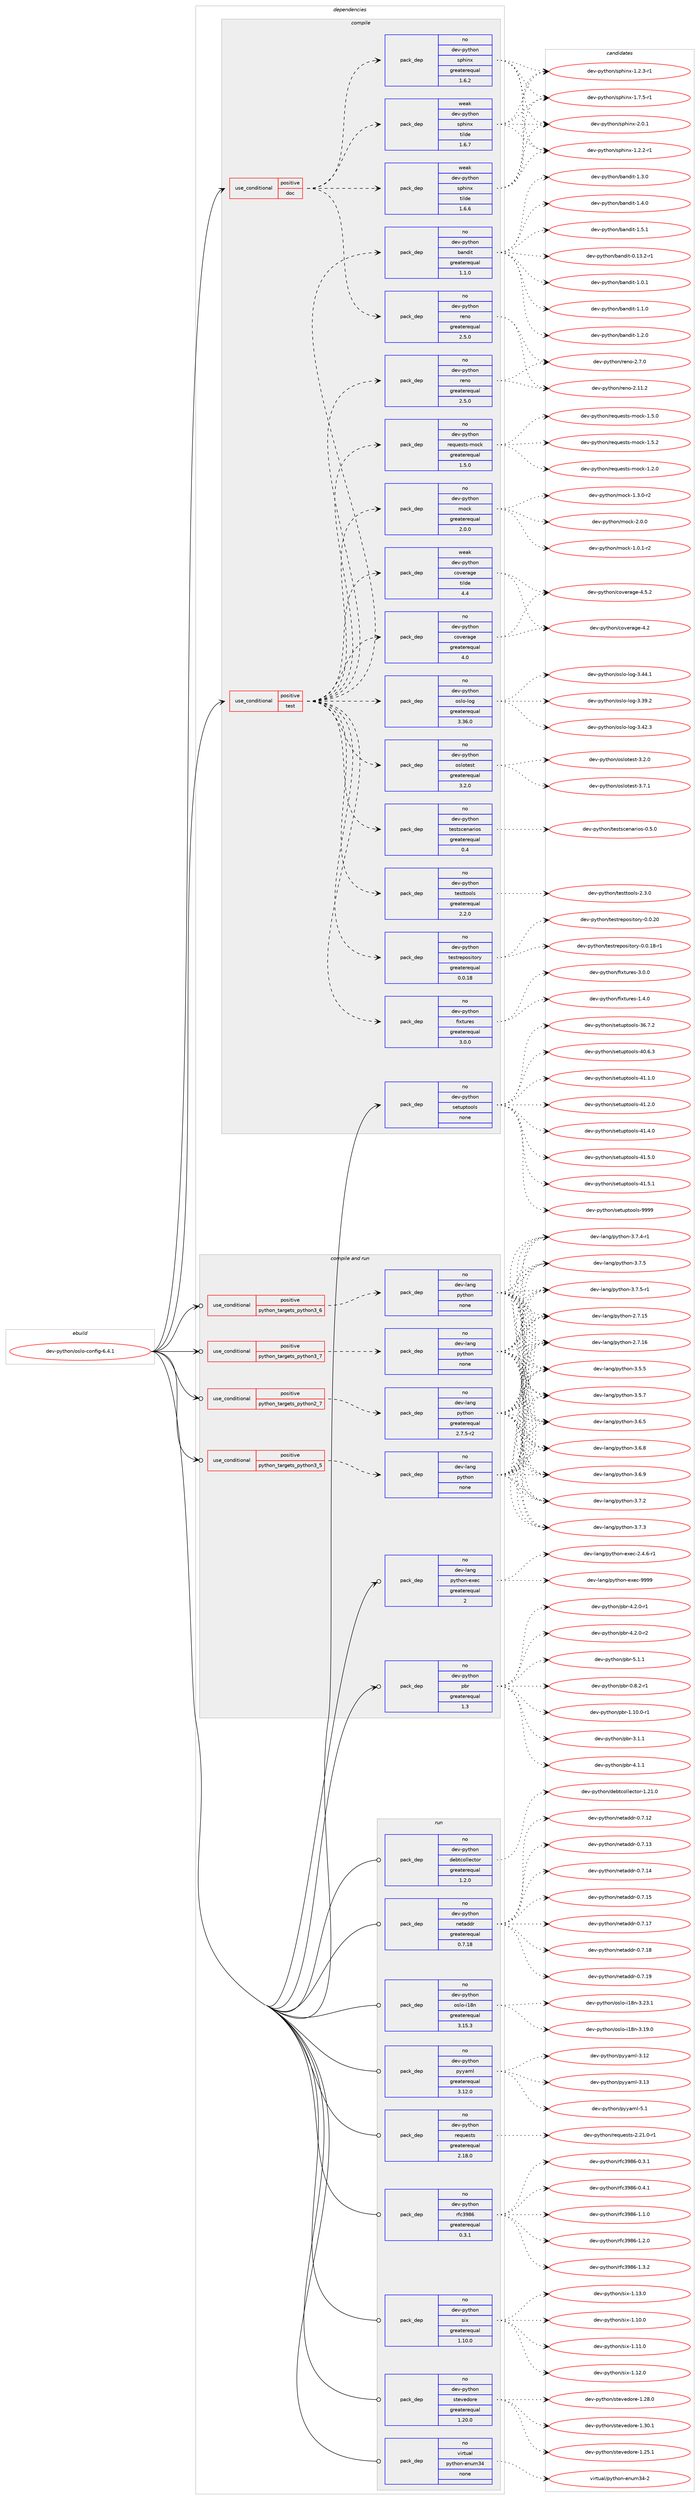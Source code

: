 digraph prolog {

# *************
# Graph options
# *************

newrank=true;
concentrate=true;
compound=true;
graph [rankdir=LR,fontname=Helvetica,fontsize=10,ranksep=1.5];#, ranksep=2.5, nodesep=0.2];
edge  [arrowhead=vee];
node  [fontname=Helvetica,fontsize=10];

# **********
# The ebuild
# **********

subgraph cluster_leftcol {
color=gray;
rank=same;
label=<<i>ebuild</i>>;
id [label="dev-python/oslo-config-6.4.1", color=red, width=4, href="../dev-python/oslo-config-6.4.1.svg"];
}

# ****************
# The dependencies
# ****************

subgraph cluster_midcol {
color=gray;
label=<<i>dependencies</i>>;
subgraph cluster_compile {
fillcolor="#eeeeee";
style=filled;
label=<<i>compile</i>>;
subgraph cond143735 {
dependency618700 [label=<<TABLE BORDER="0" CELLBORDER="1" CELLSPACING="0" CELLPADDING="4"><TR><TD ROWSPAN="3" CELLPADDING="10">use_conditional</TD></TR><TR><TD>positive</TD></TR><TR><TD>doc</TD></TR></TABLE>>, shape=none, color=red];
subgraph pack463157 {
dependency618701 [label=<<TABLE BORDER="0" CELLBORDER="1" CELLSPACING="0" CELLPADDING="4" WIDTH="220"><TR><TD ROWSPAN="6" CELLPADDING="30">pack_dep</TD></TR><TR><TD WIDTH="110">no</TD></TR><TR><TD>dev-python</TD></TR><TR><TD>sphinx</TD></TR><TR><TD>greaterequal</TD></TR><TR><TD>1.6.2</TD></TR></TABLE>>, shape=none, color=blue];
}
dependency618700:e -> dependency618701:w [weight=20,style="dashed",arrowhead="vee"];
subgraph pack463158 {
dependency618702 [label=<<TABLE BORDER="0" CELLBORDER="1" CELLSPACING="0" CELLPADDING="4" WIDTH="220"><TR><TD ROWSPAN="6" CELLPADDING="30">pack_dep</TD></TR><TR><TD WIDTH="110">weak</TD></TR><TR><TD>dev-python</TD></TR><TR><TD>sphinx</TD></TR><TR><TD>tilde</TD></TR><TR><TD>1.6.6</TD></TR></TABLE>>, shape=none, color=blue];
}
dependency618700:e -> dependency618702:w [weight=20,style="dashed",arrowhead="vee"];
subgraph pack463159 {
dependency618703 [label=<<TABLE BORDER="0" CELLBORDER="1" CELLSPACING="0" CELLPADDING="4" WIDTH="220"><TR><TD ROWSPAN="6" CELLPADDING="30">pack_dep</TD></TR><TR><TD WIDTH="110">weak</TD></TR><TR><TD>dev-python</TD></TR><TR><TD>sphinx</TD></TR><TR><TD>tilde</TD></TR><TR><TD>1.6.7</TD></TR></TABLE>>, shape=none, color=blue];
}
dependency618700:e -> dependency618703:w [weight=20,style="dashed",arrowhead="vee"];
subgraph pack463160 {
dependency618704 [label=<<TABLE BORDER="0" CELLBORDER="1" CELLSPACING="0" CELLPADDING="4" WIDTH="220"><TR><TD ROWSPAN="6" CELLPADDING="30">pack_dep</TD></TR><TR><TD WIDTH="110">no</TD></TR><TR><TD>dev-python</TD></TR><TR><TD>reno</TD></TR><TR><TD>greaterequal</TD></TR><TR><TD>2.5.0</TD></TR></TABLE>>, shape=none, color=blue];
}
dependency618700:e -> dependency618704:w [weight=20,style="dashed",arrowhead="vee"];
}
id:e -> dependency618700:w [weight=20,style="solid",arrowhead="vee"];
subgraph cond143736 {
dependency618705 [label=<<TABLE BORDER="0" CELLBORDER="1" CELLSPACING="0" CELLPADDING="4"><TR><TD ROWSPAN="3" CELLPADDING="10">use_conditional</TD></TR><TR><TD>positive</TD></TR><TR><TD>test</TD></TR></TABLE>>, shape=none, color=red];
subgraph pack463161 {
dependency618706 [label=<<TABLE BORDER="0" CELLBORDER="1" CELLSPACING="0" CELLPADDING="4" WIDTH="220"><TR><TD ROWSPAN="6" CELLPADDING="30">pack_dep</TD></TR><TR><TD WIDTH="110">no</TD></TR><TR><TD>dev-python</TD></TR><TR><TD>fixtures</TD></TR><TR><TD>greaterequal</TD></TR><TR><TD>3.0.0</TD></TR></TABLE>>, shape=none, color=blue];
}
dependency618705:e -> dependency618706:w [weight=20,style="dashed",arrowhead="vee"];
subgraph pack463162 {
dependency618707 [label=<<TABLE BORDER="0" CELLBORDER="1" CELLSPACING="0" CELLPADDING="4" WIDTH="220"><TR><TD ROWSPAN="6" CELLPADDING="30">pack_dep</TD></TR><TR><TD WIDTH="110">no</TD></TR><TR><TD>dev-python</TD></TR><TR><TD>testrepository</TD></TR><TR><TD>greaterequal</TD></TR><TR><TD>0.0.18</TD></TR></TABLE>>, shape=none, color=blue];
}
dependency618705:e -> dependency618707:w [weight=20,style="dashed",arrowhead="vee"];
subgraph pack463163 {
dependency618708 [label=<<TABLE BORDER="0" CELLBORDER="1" CELLSPACING="0" CELLPADDING="4" WIDTH="220"><TR><TD ROWSPAN="6" CELLPADDING="30">pack_dep</TD></TR><TR><TD WIDTH="110">no</TD></TR><TR><TD>dev-python</TD></TR><TR><TD>testscenarios</TD></TR><TR><TD>greaterequal</TD></TR><TR><TD>0.4</TD></TR></TABLE>>, shape=none, color=blue];
}
dependency618705:e -> dependency618708:w [weight=20,style="dashed",arrowhead="vee"];
subgraph pack463164 {
dependency618709 [label=<<TABLE BORDER="0" CELLBORDER="1" CELLSPACING="0" CELLPADDING="4" WIDTH="220"><TR><TD ROWSPAN="6" CELLPADDING="30">pack_dep</TD></TR><TR><TD WIDTH="110">no</TD></TR><TR><TD>dev-python</TD></TR><TR><TD>testtools</TD></TR><TR><TD>greaterequal</TD></TR><TR><TD>2.2.0</TD></TR></TABLE>>, shape=none, color=blue];
}
dependency618705:e -> dependency618709:w [weight=20,style="dashed",arrowhead="vee"];
subgraph pack463165 {
dependency618710 [label=<<TABLE BORDER="0" CELLBORDER="1" CELLSPACING="0" CELLPADDING="4" WIDTH="220"><TR><TD ROWSPAN="6" CELLPADDING="30">pack_dep</TD></TR><TR><TD WIDTH="110">no</TD></TR><TR><TD>dev-python</TD></TR><TR><TD>oslotest</TD></TR><TR><TD>greaterequal</TD></TR><TR><TD>3.2.0</TD></TR></TABLE>>, shape=none, color=blue];
}
dependency618705:e -> dependency618710:w [weight=20,style="dashed",arrowhead="vee"];
subgraph pack463166 {
dependency618711 [label=<<TABLE BORDER="0" CELLBORDER="1" CELLSPACING="0" CELLPADDING="4" WIDTH="220"><TR><TD ROWSPAN="6" CELLPADDING="30">pack_dep</TD></TR><TR><TD WIDTH="110">no</TD></TR><TR><TD>dev-python</TD></TR><TR><TD>oslo-log</TD></TR><TR><TD>greaterequal</TD></TR><TR><TD>3.36.0</TD></TR></TABLE>>, shape=none, color=blue];
}
dependency618705:e -> dependency618711:w [weight=20,style="dashed",arrowhead="vee"];
subgraph pack463167 {
dependency618712 [label=<<TABLE BORDER="0" CELLBORDER="1" CELLSPACING="0" CELLPADDING="4" WIDTH="220"><TR><TD ROWSPAN="6" CELLPADDING="30">pack_dep</TD></TR><TR><TD WIDTH="110">no</TD></TR><TR><TD>dev-python</TD></TR><TR><TD>coverage</TD></TR><TR><TD>greaterequal</TD></TR><TR><TD>4.0</TD></TR></TABLE>>, shape=none, color=blue];
}
dependency618705:e -> dependency618712:w [weight=20,style="dashed",arrowhead="vee"];
subgraph pack463168 {
dependency618713 [label=<<TABLE BORDER="0" CELLBORDER="1" CELLSPACING="0" CELLPADDING="4" WIDTH="220"><TR><TD ROWSPAN="6" CELLPADDING="30">pack_dep</TD></TR><TR><TD WIDTH="110">weak</TD></TR><TR><TD>dev-python</TD></TR><TR><TD>coverage</TD></TR><TR><TD>tilde</TD></TR><TR><TD>4.4</TD></TR></TABLE>>, shape=none, color=blue];
}
dependency618705:e -> dependency618713:w [weight=20,style="dashed",arrowhead="vee"];
subgraph pack463169 {
dependency618714 [label=<<TABLE BORDER="0" CELLBORDER="1" CELLSPACING="0" CELLPADDING="4" WIDTH="220"><TR><TD ROWSPAN="6" CELLPADDING="30">pack_dep</TD></TR><TR><TD WIDTH="110">no</TD></TR><TR><TD>dev-python</TD></TR><TR><TD>reno</TD></TR><TR><TD>greaterequal</TD></TR><TR><TD>2.5.0</TD></TR></TABLE>>, shape=none, color=blue];
}
dependency618705:e -> dependency618714:w [weight=20,style="dashed",arrowhead="vee"];
subgraph pack463170 {
dependency618715 [label=<<TABLE BORDER="0" CELLBORDER="1" CELLSPACING="0" CELLPADDING="4" WIDTH="220"><TR><TD ROWSPAN="6" CELLPADDING="30">pack_dep</TD></TR><TR><TD WIDTH="110">no</TD></TR><TR><TD>dev-python</TD></TR><TR><TD>mock</TD></TR><TR><TD>greaterequal</TD></TR><TR><TD>2.0.0</TD></TR></TABLE>>, shape=none, color=blue];
}
dependency618705:e -> dependency618715:w [weight=20,style="dashed",arrowhead="vee"];
subgraph pack463171 {
dependency618716 [label=<<TABLE BORDER="0" CELLBORDER="1" CELLSPACING="0" CELLPADDING="4" WIDTH="220"><TR><TD ROWSPAN="6" CELLPADDING="30">pack_dep</TD></TR><TR><TD WIDTH="110">no</TD></TR><TR><TD>dev-python</TD></TR><TR><TD>requests-mock</TD></TR><TR><TD>greaterequal</TD></TR><TR><TD>1.5.0</TD></TR></TABLE>>, shape=none, color=blue];
}
dependency618705:e -> dependency618716:w [weight=20,style="dashed",arrowhead="vee"];
subgraph pack463172 {
dependency618717 [label=<<TABLE BORDER="0" CELLBORDER="1" CELLSPACING="0" CELLPADDING="4" WIDTH="220"><TR><TD ROWSPAN="6" CELLPADDING="30">pack_dep</TD></TR><TR><TD WIDTH="110">no</TD></TR><TR><TD>dev-python</TD></TR><TR><TD>bandit</TD></TR><TR><TD>greaterequal</TD></TR><TR><TD>1.1.0</TD></TR></TABLE>>, shape=none, color=blue];
}
dependency618705:e -> dependency618717:w [weight=20,style="dashed",arrowhead="vee"];
}
id:e -> dependency618705:w [weight=20,style="solid",arrowhead="vee"];
subgraph pack463173 {
dependency618718 [label=<<TABLE BORDER="0" CELLBORDER="1" CELLSPACING="0" CELLPADDING="4" WIDTH="220"><TR><TD ROWSPAN="6" CELLPADDING="30">pack_dep</TD></TR><TR><TD WIDTH="110">no</TD></TR><TR><TD>dev-python</TD></TR><TR><TD>setuptools</TD></TR><TR><TD>none</TD></TR><TR><TD></TD></TR></TABLE>>, shape=none, color=blue];
}
id:e -> dependency618718:w [weight=20,style="solid",arrowhead="vee"];
}
subgraph cluster_compileandrun {
fillcolor="#eeeeee";
style=filled;
label=<<i>compile and run</i>>;
subgraph cond143737 {
dependency618719 [label=<<TABLE BORDER="0" CELLBORDER="1" CELLSPACING="0" CELLPADDING="4"><TR><TD ROWSPAN="3" CELLPADDING="10">use_conditional</TD></TR><TR><TD>positive</TD></TR><TR><TD>python_targets_python2_7</TD></TR></TABLE>>, shape=none, color=red];
subgraph pack463174 {
dependency618720 [label=<<TABLE BORDER="0" CELLBORDER="1" CELLSPACING="0" CELLPADDING="4" WIDTH="220"><TR><TD ROWSPAN="6" CELLPADDING="30">pack_dep</TD></TR><TR><TD WIDTH="110">no</TD></TR><TR><TD>dev-lang</TD></TR><TR><TD>python</TD></TR><TR><TD>greaterequal</TD></TR><TR><TD>2.7.5-r2</TD></TR></TABLE>>, shape=none, color=blue];
}
dependency618719:e -> dependency618720:w [weight=20,style="dashed",arrowhead="vee"];
}
id:e -> dependency618719:w [weight=20,style="solid",arrowhead="odotvee"];
subgraph cond143738 {
dependency618721 [label=<<TABLE BORDER="0" CELLBORDER="1" CELLSPACING="0" CELLPADDING="4"><TR><TD ROWSPAN="3" CELLPADDING="10">use_conditional</TD></TR><TR><TD>positive</TD></TR><TR><TD>python_targets_python3_5</TD></TR></TABLE>>, shape=none, color=red];
subgraph pack463175 {
dependency618722 [label=<<TABLE BORDER="0" CELLBORDER="1" CELLSPACING="0" CELLPADDING="4" WIDTH="220"><TR><TD ROWSPAN="6" CELLPADDING="30">pack_dep</TD></TR><TR><TD WIDTH="110">no</TD></TR><TR><TD>dev-lang</TD></TR><TR><TD>python</TD></TR><TR><TD>none</TD></TR><TR><TD></TD></TR></TABLE>>, shape=none, color=blue];
}
dependency618721:e -> dependency618722:w [weight=20,style="dashed",arrowhead="vee"];
}
id:e -> dependency618721:w [weight=20,style="solid",arrowhead="odotvee"];
subgraph cond143739 {
dependency618723 [label=<<TABLE BORDER="0" CELLBORDER="1" CELLSPACING="0" CELLPADDING="4"><TR><TD ROWSPAN="3" CELLPADDING="10">use_conditional</TD></TR><TR><TD>positive</TD></TR><TR><TD>python_targets_python3_6</TD></TR></TABLE>>, shape=none, color=red];
subgraph pack463176 {
dependency618724 [label=<<TABLE BORDER="0" CELLBORDER="1" CELLSPACING="0" CELLPADDING="4" WIDTH="220"><TR><TD ROWSPAN="6" CELLPADDING="30">pack_dep</TD></TR><TR><TD WIDTH="110">no</TD></TR><TR><TD>dev-lang</TD></TR><TR><TD>python</TD></TR><TR><TD>none</TD></TR><TR><TD></TD></TR></TABLE>>, shape=none, color=blue];
}
dependency618723:e -> dependency618724:w [weight=20,style="dashed",arrowhead="vee"];
}
id:e -> dependency618723:w [weight=20,style="solid",arrowhead="odotvee"];
subgraph cond143740 {
dependency618725 [label=<<TABLE BORDER="0" CELLBORDER="1" CELLSPACING="0" CELLPADDING="4"><TR><TD ROWSPAN="3" CELLPADDING="10">use_conditional</TD></TR><TR><TD>positive</TD></TR><TR><TD>python_targets_python3_7</TD></TR></TABLE>>, shape=none, color=red];
subgraph pack463177 {
dependency618726 [label=<<TABLE BORDER="0" CELLBORDER="1" CELLSPACING="0" CELLPADDING="4" WIDTH="220"><TR><TD ROWSPAN="6" CELLPADDING="30">pack_dep</TD></TR><TR><TD WIDTH="110">no</TD></TR><TR><TD>dev-lang</TD></TR><TR><TD>python</TD></TR><TR><TD>none</TD></TR><TR><TD></TD></TR></TABLE>>, shape=none, color=blue];
}
dependency618725:e -> dependency618726:w [weight=20,style="dashed",arrowhead="vee"];
}
id:e -> dependency618725:w [weight=20,style="solid",arrowhead="odotvee"];
subgraph pack463178 {
dependency618727 [label=<<TABLE BORDER="0" CELLBORDER="1" CELLSPACING="0" CELLPADDING="4" WIDTH="220"><TR><TD ROWSPAN="6" CELLPADDING="30">pack_dep</TD></TR><TR><TD WIDTH="110">no</TD></TR><TR><TD>dev-lang</TD></TR><TR><TD>python-exec</TD></TR><TR><TD>greaterequal</TD></TR><TR><TD>2</TD></TR></TABLE>>, shape=none, color=blue];
}
id:e -> dependency618727:w [weight=20,style="solid",arrowhead="odotvee"];
subgraph pack463179 {
dependency618728 [label=<<TABLE BORDER="0" CELLBORDER="1" CELLSPACING="0" CELLPADDING="4" WIDTH="220"><TR><TD ROWSPAN="6" CELLPADDING="30">pack_dep</TD></TR><TR><TD WIDTH="110">no</TD></TR><TR><TD>dev-python</TD></TR><TR><TD>pbr</TD></TR><TR><TD>greaterequal</TD></TR><TR><TD>1.3</TD></TR></TABLE>>, shape=none, color=blue];
}
id:e -> dependency618728:w [weight=20,style="solid",arrowhead="odotvee"];
}
subgraph cluster_run {
fillcolor="#eeeeee";
style=filled;
label=<<i>run</i>>;
subgraph pack463180 {
dependency618729 [label=<<TABLE BORDER="0" CELLBORDER="1" CELLSPACING="0" CELLPADDING="4" WIDTH="220"><TR><TD ROWSPAN="6" CELLPADDING="30">pack_dep</TD></TR><TR><TD WIDTH="110">no</TD></TR><TR><TD>dev-python</TD></TR><TR><TD>debtcollector</TD></TR><TR><TD>greaterequal</TD></TR><TR><TD>1.2.0</TD></TR></TABLE>>, shape=none, color=blue];
}
id:e -> dependency618729:w [weight=20,style="solid",arrowhead="odot"];
subgraph pack463181 {
dependency618730 [label=<<TABLE BORDER="0" CELLBORDER="1" CELLSPACING="0" CELLPADDING="4" WIDTH="220"><TR><TD ROWSPAN="6" CELLPADDING="30">pack_dep</TD></TR><TR><TD WIDTH="110">no</TD></TR><TR><TD>dev-python</TD></TR><TR><TD>netaddr</TD></TR><TR><TD>greaterequal</TD></TR><TR><TD>0.7.18</TD></TR></TABLE>>, shape=none, color=blue];
}
id:e -> dependency618730:w [weight=20,style="solid",arrowhead="odot"];
subgraph pack463182 {
dependency618731 [label=<<TABLE BORDER="0" CELLBORDER="1" CELLSPACING="0" CELLPADDING="4" WIDTH="220"><TR><TD ROWSPAN="6" CELLPADDING="30">pack_dep</TD></TR><TR><TD WIDTH="110">no</TD></TR><TR><TD>dev-python</TD></TR><TR><TD>oslo-i18n</TD></TR><TR><TD>greaterequal</TD></TR><TR><TD>3.15.3</TD></TR></TABLE>>, shape=none, color=blue];
}
id:e -> dependency618731:w [weight=20,style="solid",arrowhead="odot"];
subgraph pack463183 {
dependency618732 [label=<<TABLE BORDER="0" CELLBORDER="1" CELLSPACING="0" CELLPADDING="4" WIDTH="220"><TR><TD ROWSPAN="6" CELLPADDING="30">pack_dep</TD></TR><TR><TD WIDTH="110">no</TD></TR><TR><TD>dev-python</TD></TR><TR><TD>pyyaml</TD></TR><TR><TD>greaterequal</TD></TR><TR><TD>3.12.0</TD></TR></TABLE>>, shape=none, color=blue];
}
id:e -> dependency618732:w [weight=20,style="solid",arrowhead="odot"];
subgraph pack463184 {
dependency618733 [label=<<TABLE BORDER="0" CELLBORDER="1" CELLSPACING="0" CELLPADDING="4" WIDTH="220"><TR><TD ROWSPAN="6" CELLPADDING="30">pack_dep</TD></TR><TR><TD WIDTH="110">no</TD></TR><TR><TD>dev-python</TD></TR><TR><TD>requests</TD></TR><TR><TD>greaterequal</TD></TR><TR><TD>2.18.0</TD></TR></TABLE>>, shape=none, color=blue];
}
id:e -> dependency618733:w [weight=20,style="solid",arrowhead="odot"];
subgraph pack463185 {
dependency618734 [label=<<TABLE BORDER="0" CELLBORDER="1" CELLSPACING="0" CELLPADDING="4" WIDTH="220"><TR><TD ROWSPAN="6" CELLPADDING="30">pack_dep</TD></TR><TR><TD WIDTH="110">no</TD></TR><TR><TD>dev-python</TD></TR><TR><TD>rfc3986</TD></TR><TR><TD>greaterequal</TD></TR><TR><TD>0.3.1</TD></TR></TABLE>>, shape=none, color=blue];
}
id:e -> dependency618734:w [weight=20,style="solid",arrowhead="odot"];
subgraph pack463186 {
dependency618735 [label=<<TABLE BORDER="0" CELLBORDER="1" CELLSPACING="0" CELLPADDING="4" WIDTH="220"><TR><TD ROWSPAN="6" CELLPADDING="30">pack_dep</TD></TR><TR><TD WIDTH="110">no</TD></TR><TR><TD>dev-python</TD></TR><TR><TD>six</TD></TR><TR><TD>greaterequal</TD></TR><TR><TD>1.10.0</TD></TR></TABLE>>, shape=none, color=blue];
}
id:e -> dependency618735:w [weight=20,style="solid",arrowhead="odot"];
subgraph pack463187 {
dependency618736 [label=<<TABLE BORDER="0" CELLBORDER="1" CELLSPACING="0" CELLPADDING="4" WIDTH="220"><TR><TD ROWSPAN="6" CELLPADDING="30">pack_dep</TD></TR><TR><TD WIDTH="110">no</TD></TR><TR><TD>dev-python</TD></TR><TR><TD>stevedore</TD></TR><TR><TD>greaterequal</TD></TR><TR><TD>1.20.0</TD></TR></TABLE>>, shape=none, color=blue];
}
id:e -> dependency618736:w [weight=20,style="solid",arrowhead="odot"];
subgraph pack463188 {
dependency618737 [label=<<TABLE BORDER="0" CELLBORDER="1" CELLSPACING="0" CELLPADDING="4" WIDTH="220"><TR><TD ROWSPAN="6" CELLPADDING="30">pack_dep</TD></TR><TR><TD WIDTH="110">no</TD></TR><TR><TD>virtual</TD></TR><TR><TD>python-enum34</TD></TR><TR><TD>none</TD></TR><TR><TD></TD></TR></TABLE>>, shape=none, color=blue];
}
id:e -> dependency618737:w [weight=20,style="solid",arrowhead="odot"];
}
}

# **************
# The candidates
# **************

subgraph cluster_choices {
rank=same;
color=gray;
label=<<i>candidates</i>>;

subgraph choice463157 {
color=black;
nodesep=1;
choice10010111845112121116104111110471151121041051101204549465046504511449 [label="dev-python/sphinx-1.2.2-r1", color=red, width=4,href="../dev-python/sphinx-1.2.2-r1.svg"];
choice10010111845112121116104111110471151121041051101204549465046514511449 [label="dev-python/sphinx-1.2.3-r1", color=red, width=4,href="../dev-python/sphinx-1.2.3-r1.svg"];
choice10010111845112121116104111110471151121041051101204549465546534511449 [label="dev-python/sphinx-1.7.5-r1", color=red, width=4,href="../dev-python/sphinx-1.7.5-r1.svg"];
choice1001011184511212111610411111047115112104105110120455046484649 [label="dev-python/sphinx-2.0.1", color=red, width=4,href="../dev-python/sphinx-2.0.1.svg"];
dependency618701:e -> choice10010111845112121116104111110471151121041051101204549465046504511449:w [style=dotted,weight="100"];
dependency618701:e -> choice10010111845112121116104111110471151121041051101204549465046514511449:w [style=dotted,weight="100"];
dependency618701:e -> choice10010111845112121116104111110471151121041051101204549465546534511449:w [style=dotted,weight="100"];
dependency618701:e -> choice1001011184511212111610411111047115112104105110120455046484649:w [style=dotted,weight="100"];
}
subgraph choice463158 {
color=black;
nodesep=1;
choice10010111845112121116104111110471151121041051101204549465046504511449 [label="dev-python/sphinx-1.2.2-r1", color=red, width=4,href="../dev-python/sphinx-1.2.2-r1.svg"];
choice10010111845112121116104111110471151121041051101204549465046514511449 [label="dev-python/sphinx-1.2.3-r1", color=red, width=4,href="../dev-python/sphinx-1.2.3-r1.svg"];
choice10010111845112121116104111110471151121041051101204549465546534511449 [label="dev-python/sphinx-1.7.5-r1", color=red, width=4,href="../dev-python/sphinx-1.7.5-r1.svg"];
choice1001011184511212111610411111047115112104105110120455046484649 [label="dev-python/sphinx-2.0.1", color=red, width=4,href="../dev-python/sphinx-2.0.1.svg"];
dependency618702:e -> choice10010111845112121116104111110471151121041051101204549465046504511449:w [style=dotted,weight="100"];
dependency618702:e -> choice10010111845112121116104111110471151121041051101204549465046514511449:w [style=dotted,weight="100"];
dependency618702:e -> choice10010111845112121116104111110471151121041051101204549465546534511449:w [style=dotted,weight="100"];
dependency618702:e -> choice1001011184511212111610411111047115112104105110120455046484649:w [style=dotted,weight="100"];
}
subgraph choice463159 {
color=black;
nodesep=1;
choice10010111845112121116104111110471151121041051101204549465046504511449 [label="dev-python/sphinx-1.2.2-r1", color=red, width=4,href="../dev-python/sphinx-1.2.2-r1.svg"];
choice10010111845112121116104111110471151121041051101204549465046514511449 [label="dev-python/sphinx-1.2.3-r1", color=red, width=4,href="../dev-python/sphinx-1.2.3-r1.svg"];
choice10010111845112121116104111110471151121041051101204549465546534511449 [label="dev-python/sphinx-1.7.5-r1", color=red, width=4,href="../dev-python/sphinx-1.7.5-r1.svg"];
choice1001011184511212111610411111047115112104105110120455046484649 [label="dev-python/sphinx-2.0.1", color=red, width=4,href="../dev-python/sphinx-2.0.1.svg"];
dependency618703:e -> choice10010111845112121116104111110471151121041051101204549465046504511449:w [style=dotted,weight="100"];
dependency618703:e -> choice10010111845112121116104111110471151121041051101204549465046514511449:w [style=dotted,weight="100"];
dependency618703:e -> choice10010111845112121116104111110471151121041051101204549465546534511449:w [style=dotted,weight="100"];
dependency618703:e -> choice1001011184511212111610411111047115112104105110120455046484649:w [style=dotted,weight="100"];
}
subgraph choice463160 {
color=black;
nodesep=1;
choice100101118451121211161041111104711410111011145504649494650 [label="dev-python/reno-2.11.2", color=red, width=4,href="../dev-python/reno-2.11.2.svg"];
choice1001011184511212111610411111047114101110111455046554648 [label="dev-python/reno-2.7.0", color=red, width=4,href="../dev-python/reno-2.7.0.svg"];
dependency618704:e -> choice100101118451121211161041111104711410111011145504649494650:w [style=dotted,weight="100"];
dependency618704:e -> choice1001011184511212111610411111047114101110111455046554648:w [style=dotted,weight="100"];
}
subgraph choice463161 {
color=black;
nodesep=1;
choice1001011184511212111610411111047102105120116117114101115454946524648 [label="dev-python/fixtures-1.4.0", color=red, width=4,href="../dev-python/fixtures-1.4.0.svg"];
choice1001011184511212111610411111047102105120116117114101115455146484648 [label="dev-python/fixtures-3.0.0", color=red, width=4,href="../dev-python/fixtures-3.0.0.svg"];
dependency618706:e -> choice1001011184511212111610411111047102105120116117114101115454946524648:w [style=dotted,weight="100"];
dependency618706:e -> choice1001011184511212111610411111047102105120116117114101115455146484648:w [style=dotted,weight="100"];
}
subgraph choice463162 {
color=black;
nodesep=1;
choice1001011184511212111610411111047116101115116114101112111115105116111114121454846484649564511449 [label="dev-python/testrepository-0.0.18-r1", color=red, width=4,href="../dev-python/testrepository-0.0.18-r1.svg"];
choice100101118451121211161041111104711610111511611410111211111510511611111412145484648465048 [label="dev-python/testrepository-0.0.20", color=red, width=4,href="../dev-python/testrepository-0.0.20.svg"];
dependency618707:e -> choice1001011184511212111610411111047116101115116114101112111115105116111114121454846484649564511449:w [style=dotted,weight="100"];
dependency618707:e -> choice100101118451121211161041111104711610111511611410111211111510511611111412145484648465048:w [style=dotted,weight="100"];
}
subgraph choice463163 {
color=black;
nodesep=1;
choice10010111845112121116104111110471161011151161159910111097114105111115454846534648 [label="dev-python/testscenarios-0.5.0", color=red, width=4,href="../dev-python/testscenarios-0.5.0.svg"];
dependency618708:e -> choice10010111845112121116104111110471161011151161159910111097114105111115454846534648:w [style=dotted,weight="100"];
}
subgraph choice463164 {
color=black;
nodesep=1;
choice1001011184511212111610411111047116101115116116111111108115455046514648 [label="dev-python/testtools-2.3.0", color=red, width=4,href="../dev-python/testtools-2.3.0.svg"];
dependency618709:e -> choice1001011184511212111610411111047116101115116116111111108115455046514648:w [style=dotted,weight="100"];
}
subgraph choice463165 {
color=black;
nodesep=1;
choice1001011184511212111610411111047111115108111116101115116455146504648 [label="dev-python/oslotest-3.2.0", color=red, width=4,href="../dev-python/oslotest-3.2.0.svg"];
choice1001011184511212111610411111047111115108111116101115116455146554649 [label="dev-python/oslotest-3.7.1", color=red, width=4,href="../dev-python/oslotest-3.7.1.svg"];
dependency618710:e -> choice1001011184511212111610411111047111115108111116101115116455146504648:w [style=dotted,weight="100"];
dependency618710:e -> choice1001011184511212111610411111047111115108111116101115116455146554649:w [style=dotted,weight="100"];
}
subgraph choice463166 {
color=black;
nodesep=1;
choice10010111845112121116104111110471111151081114510811110345514651574650 [label="dev-python/oslo-log-3.39.2", color=red, width=4,href="../dev-python/oslo-log-3.39.2.svg"];
choice10010111845112121116104111110471111151081114510811110345514652504651 [label="dev-python/oslo-log-3.42.3", color=red, width=4,href="../dev-python/oslo-log-3.42.3.svg"];
choice10010111845112121116104111110471111151081114510811110345514652524649 [label="dev-python/oslo-log-3.44.1", color=red, width=4,href="../dev-python/oslo-log-3.44.1.svg"];
dependency618711:e -> choice10010111845112121116104111110471111151081114510811110345514651574650:w [style=dotted,weight="100"];
dependency618711:e -> choice10010111845112121116104111110471111151081114510811110345514652504651:w [style=dotted,weight="100"];
dependency618711:e -> choice10010111845112121116104111110471111151081114510811110345514652524649:w [style=dotted,weight="100"];
}
subgraph choice463167 {
color=black;
nodesep=1;
choice1001011184511212111610411111047991111181011149710310145524650 [label="dev-python/coverage-4.2", color=red, width=4,href="../dev-python/coverage-4.2.svg"];
choice10010111845112121116104111110479911111810111497103101455246534650 [label="dev-python/coverage-4.5.2", color=red, width=4,href="../dev-python/coverage-4.5.2.svg"];
dependency618712:e -> choice1001011184511212111610411111047991111181011149710310145524650:w [style=dotted,weight="100"];
dependency618712:e -> choice10010111845112121116104111110479911111810111497103101455246534650:w [style=dotted,weight="100"];
}
subgraph choice463168 {
color=black;
nodesep=1;
choice1001011184511212111610411111047991111181011149710310145524650 [label="dev-python/coverage-4.2", color=red, width=4,href="../dev-python/coverage-4.2.svg"];
choice10010111845112121116104111110479911111810111497103101455246534650 [label="dev-python/coverage-4.5.2", color=red, width=4,href="../dev-python/coverage-4.5.2.svg"];
dependency618713:e -> choice1001011184511212111610411111047991111181011149710310145524650:w [style=dotted,weight="100"];
dependency618713:e -> choice10010111845112121116104111110479911111810111497103101455246534650:w [style=dotted,weight="100"];
}
subgraph choice463169 {
color=black;
nodesep=1;
choice100101118451121211161041111104711410111011145504649494650 [label="dev-python/reno-2.11.2", color=red, width=4,href="../dev-python/reno-2.11.2.svg"];
choice1001011184511212111610411111047114101110111455046554648 [label="dev-python/reno-2.7.0", color=red, width=4,href="../dev-python/reno-2.7.0.svg"];
dependency618714:e -> choice100101118451121211161041111104711410111011145504649494650:w [style=dotted,weight="100"];
dependency618714:e -> choice1001011184511212111610411111047114101110111455046554648:w [style=dotted,weight="100"];
}
subgraph choice463170 {
color=black;
nodesep=1;
choice1001011184511212111610411111047109111991074549464846494511450 [label="dev-python/mock-1.0.1-r2", color=red, width=4,href="../dev-python/mock-1.0.1-r2.svg"];
choice1001011184511212111610411111047109111991074549465146484511450 [label="dev-python/mock-1.3.0-r2", color=red, width=4,href="../dev-python/mock-1.3.0-r2.svg"];
choice100101118451121211161041111104710911199107455046484648 [label="dev-python/mock-2.0.0", color=red, width=4,href="../dev-python/mock-2.0.0.svg"];
dependency618715:e -> choice1001011184511212111610411111047109111991074549464846494511450:w [style=dotted,weight="100"];
dependency618715:e -> choice1001011184511212111610411111047109111991074549465146484511450:w [style=dotted,weight="100"];
dependency618715:e -> choice100101118451121211161041111104710911199107455046484648:w [style=dotted,weight="100"];
}
subgraph choice463171 {
color=black;
nodesep=1;
choice10010111845112121116104111110471141011131171011151161154510911199107454946504648 [label="dev-python/requests-mock-1.2.0", color=red, width=4,href="../dev-python/requests-mock-1.2.0.svg"];
choice10010111845112121116104111110471141011131171011151161154510911199107454946534648 [label="dev-python/requests-mock-1.5.0", color=red, width=4,href="../dev-python/requests-mock-1.5.0.svg"];
choice10010111845112121116104111110471141011131171011151161154510911199107454946534650 [label="dev-python/requests-mock-1.5.2", color=red, width=4,href="../dev-python/requests-mock-1.5.2.svg"];
dependency618716:e -> choice10010111845112121116104111110471141011131171011151161154510911199107454946504648:w [style=dotted,weight="100"];
dependency618716:e -> choice10010111845112121116104111110471141011131171011151161154510911199107454946534648:w [style=dotted,weight="100"];
dependency618716:e -> choice10010111845112121116104111110471141011131171011151161154510911199107454946534650:w [style=dotted,weight="100"];
}
subgraph choice463172 {
color=black;
nodesep=1;
choice10010111845112121116104111110479897110100105116454846495146504511449 [label="dev-python/bandit-0.13.2-r1", color=red, width=4,href="../dev-python/bandit-0.13.2-r1.svg"];
choice10010111845112121116104111110479897110100105116454946484649 [label="dev-python/bandit-1.0.1", color=red, width=4,href="../dev-python/bandit-1.0.1.svg"];
choice10010111845112121116104111110479897110100105116454946494648 [label="dev-python/bandit-1.1.0", color=red, width=4,href="../dev-python/bandit-1.1.0.svg"];
choice10010111845112121116104111110479897110100105116454946504648 [label="dev-python/bandit-1.2.0", color=red, width=4,href="../dev-python/bandit-1.2.0.svg"];
choice10010111845112121116104111110479897110100105116454946514648 [label="dev-python/bandit-1.3.0", color=red, width=4,href="../dev-python/bandit-1.3.0.svg"];
choice10010111845112121116104111110479897110100105116454946524648 [label="dev-python/bandit-1.4.0", color=red, width=4,href="../dev-python/bandit-1.4.0.svg"];
choice10010111845112121116104111110479897110100105116454946534649 [label="dev-python/bandit-1.5.1", color=red, width=4,href="../dev-python/bandit-1.5.1.svg"];
dependency618717:e -> choice10010111845112121116104111110479897110100105116454846495146504511449:w [style=dotted,weight="100"];
dependency618717:e -> choice10010111845112121116104111110479897110100105116454946484649:w [style=dotted,weight="100"];
dependency618717:e -> choice10010111845112121116104111110479897110100105116454946494648:w [style=dotted,weight="100"];
dependency618717:e -> choice10010111845112121116104111110479897110100105116454946504648:w [style=dotted,weight="100"];
dependency618717:e -> choice10010111845112121116104111110479897110100105116454946514648:w [style=dotted,weight="100"];
dependency618717:e -> choice10010111845112121116104111110479897110100105116454946524648:w [style=dotted,weight="100"];
dependency618717:e -> choice10010111845112121116104111110479897110100105116454946534649:w [style=dotted,weight="100"];
}
subgraph choice463173 {
color=black;
nodesep=1;
choice100101118451121211161041111104711510111611711211611111110811545515446554650 [label="dev-python/setuptools-36.7.2", color=red, width=4,href="../dev-python/setuptools-36.7.2.svg"];
choice100101118451121211161041111104711510111611711211611111110811545524846544651 [label="dev-python/setuptools-40.6.3", color=red, width=4,href="../dev-python/setuptools-40.6.3.svg"];
choice100101118451121211161041111104711510111611711211611111110811545524946494648 [label="dev-python/setuptools-41.1.0", color=red, width=4,href="../dev-python/setuptools-41.1.0.svg"];
choice100101118451121211161041111104711510111611711211611111110811545524946504648 [label="dev-python/setuptools-41.2.0", color=red, width=4,href="../dev-python/setuptools-41.2.0.svg"];
choice100101118451121211161041111104711510111611711211611111110811545524946524648 [label="dev-python/setuptools-41.4.0", color=red, width=4,href="../dev-python/setuptools-41.4.0.svg"];
choice100101118451121211161041111104711510111611711211611111110811545524946534648 [label="dev-python/setuptools-41.5.0", color=red, width=4,href="../dev-python/setuptools-41.5.0.svg"];
choice100101118451121211161041111104711510111611711211611111110811545524946534649 [label="dev-python/setuptools-41.5.1", color=red, width=4,href="../dev-python/setuptools-41.5.1.svg"];
choice10010111845112121116104111110471151011161171121161111111081154557575757 [label="dev-python/setuptools-9999", color=red, width=4,href="../dev-python/setuptools-9999.svg"];
dependency618718:e -> choice100101118451121211161041111104711510111611711211611111110811545515446554650:w [style=dotted,weight="100"];
dependency618718:e -> choice100101118451121211161041111104711510111611711211611111110811545524846544651:w [style=dotted,weight="100"];
dependency618718:e -> choice100101118451121211161041111104711510111611711211611111110811545524946494648:w [style=dotted,weight="100"];
dependency618718:e -> choice100101118451121211161041111104711510111611711211611111110811545524946504648:w [style=dotted,weight="100"];
dependency618718:e -> choice100101118451121211161041111104711510111611711211611111110811545524946524648:w [style=dotted,weight="100"];
dependency618718:e -> choice100101118451121211161041111104711510111611711211611111110811545524946534648:w [style=dotted,weight="100"];
dependency618718:e -> choice100101118451121211161041111104711510111611711211611111110811545524946534649:w [style=dotted,weight="100"];
dependency618718:e -> choice10010111845112121116104111110471151011161171121161111111081154557575757:w [style=dotted,weight="100"];
}
subgraph choice463174 {
color=black;
nodesep=1;
choice10010111845108971101034711212111610411111045504655464953 [label="dev-lang/python-2.7.15", color=red, width=4,href="../dev-lang/python-2.7.15.svg"];
choice10010111845108971101034711212111610411111045504655464954 [label="dev-lang/python-2.7.16", color=red, width=4,href="../dev-lang/python-2.7.16.svg"];
choice100101118451089711010347112121116104111110455146534653 [label="dev-lang/python-3.5.5", color=red, width=4,href="../dev-lang/python-3.5.5.svg"];
choice100101118451089711010347112121116104111110455146534655 [label="dev-lang/python-3.5.7", color=red, width=4,href="../dev-lang/python-3.5.7.svg"];
choice100101118451089711010347112121116104111110455146544653 [label="dev-lang/python-3.6.5", color=red, width=4,href="../dev-lang/python-3.6.5.svg"];
choice100101118451089711010347112121116104111110455146544656 [label="dev-lang/python-3.6.8", color=red, width=4,href="../dev-lang/python-3.6.8.svg"];
choice100101118451089711010347112121116104111110455146544657 [label="dev-lang/python-3.6.9", color=red, width=4,href="../dev-lang/python-3.6.9.svg"];
choice100101118451089711010347112121116104111110455146554650 [label="dev-lang/python-3.7.2", color=red, width=4,href="../dev-lang/python-3.7.2.svg"];
choice100101118451089711010347112121116104111110455146554651 [label="dev-lang/python-3.7.3", color=red, width=4,href="../dev-lang/python-3.7.3.svg"];
choice1001011184510897110103471121211161041111104551465546524511449 [label="dev-lang/python-3.7.4-r1", color=red, width=4,href="../dev-lang/python-3.7.4-r1.svg"];
choice100101118451089711010347112121116104111110455146554653 [label="dev-lang/python-3.7.5", color=red, width=4,href="../dev-lang/python-3.7.5.svg"];
choice1001011184510897110103471121211161041111104551465546534511449 [label="dev-lang/python-3.7.5-r1", color=red, width=4,href="../dev-lang/python-3.7.5-r1.svg"];
dependency618720:e -> choice10010111845108971101034711212111610411111045504655464953:w [style=dotted,weight="100"];
dependency618720:e -> choice10010111845108971101034711212111610411111045504655464954:w [style=dotted,weight="100"];
dependency618720:e -> choice100101118451089711010347112121116104111110455146534653:w [style=dotted,weight="100"];
dependency618720:e -> choice100101118451089711010347112121116104111110455146534655:w [style=dotted,weight="100"];
dependency618720:e -> choice100101118451089711010347112121116104111110455146544653:w [style=dotted,weight="100"];
dependency618720:e -> choice100101118451089711010347112121116104111110455146544656:w [style=dotted,weight="100"];
dependency618720:e -> choice100101118451089711010347112121116104111110455146544657:w [style=dotted,weight="100"];
dependency618720:e -> choice100101118451089711010347112121116104111110455146554650:w [style=dotted,weight="100"];
dependency618720:e -> choice100101118451089711010347112121116104111110455146554651:w [style=dotted,weight="100"];
dependency618720:e -> choice1001011184510897110103471121211161041111104551465546524511449:w [style=dotted,weight="100"];
dependency618720:e -> choice100101118451089711010347112121116104111110455146554653:w [style=dotted,weight="100"];
dependency618720:e -> choice1001011184510897110103471121211161041111104551465546534511449:w [style=dotted,weight="100"];
}
subgraph choice463175 {
color=black;
nodesep=1;
choice10010111845108971101034711212111610411111045504655464953 [label="dev-lang/python-2.7.15", color=red, width=4,href="../dev-lang/python-2.7.15.svg"];
choice10010111845108971101034711212111610411111045504655464954 [label="dev-lang/python-2.7.16", color=red, width=4,href="../dev-lang/python-2.7.16.svg"];
choice100101118451089711010347112121116104111110455146534653 [label="dev-lang/python-3.5.5", color=red, width=4,href="../dev-lang/python-3.5.5.svg"];
choice100101118451089711010347112121116104111110455146534655 [label="dev-lang/python-3.5.7", color=red, width=4,href="../dev-lang/python-3.5.7.svg"];
choice100101118451089711010347112121116104111110455146544653 [label="dev-lang/python-3.6.5", color=red, width=4,href="../dev-lang/python-3.6.5.svg"];
choice100101118451089711010347112121116104111110455146544656 [label="dev-lang/python-3.6.8", color=red, width=4,href="../dev-lang/python-3.6.8.svg"];
choice100101118451089711010347112121116104111110455146544657 [label="dev-lang/python-3.6.9", color=red, width=4,href="../dev-lang/python-3.6.9.svg"];
choice100101118451089711010347112121116104111110455146554650 [label="dev-lang/python-3.7.2", color=red, width=4,href="../dev-lang/python-3.7.2.svg"];
choice100101118451089711010347112121116104111110455146554651 [label="dev-lang/python-3.7.3", color=red, width=4,href="../dev-lang/python-3.7.3.svg"];
choice1001011184510897110103471121211161041111104551465546524511449 [label="dev-lang/python-3.7.4-r1", color=red, width=4,href="../dev-lang/python-3.7.4-r1.svg"];
choice100101118451089711010347112121116104111110455146554653 [label="dev-lang/python-3.7.5", color=red, width=4,href="../dev-lang/python-3.7.5.svg"];
choice1001011184510897110103471121211161041111104551465546534511449 [label="dev-lang/python-3.7.5-r1", color=red, width=4,href="../dev-lang/python-3.7.5-r1.svg"];
dependency618722:e -> choice10010111845108971101034711212111610411111045504655464953:w [style=dotted,weight="100"];
dependency618722:e -> choice10010111845108971101034711212111610411111045504655464954:w [style=dotted,weight="100"];
dependency618722:e -> choice100101118451089711010347112121116104111110455146534653:w [style=dotted,weight="100"];
dependency618722:e -> choice100101118451089711010347112121116104111110455146534655:w [style=dotted,weight="100"];
dependency618722:e -> choice100101118451089711010347112121116104111110455146544653:w [style=dotted,weight="100"];
dependency618722:e -> choice100101118451089711010347112121116104111110455146544656:w [style=dotted,weight="100"];
dependency618722:e -> choice100101118451089711010347112121116104111110455146544657:w [style=dotted,weight="100"];
dependency618722:e -> choice100101118451089711010347112121116104111110455146554650:w [style=dotted,weight="100"];
dependency618722:e -> choice100101118451089711010347112121116104111110455146554651:w [style=dotted,weight="100"];
dependency618722:e -> choice1001011184510897110103471121211161041111104551465546524511449:w [style=dotted,weight="100"];
dependency618722:e -> choice100101118451089711010347112121116104111110455146554653:w [style=dotted,weight="100"];
dependency618722:e -> choice1001011184510897110103471121211161041111104551465546534511449:w [style=dotted,weight="100"];
}
subgraph choice463176 {
color=black;
nodesep=1;
choice10010111845108971101034711212111610411111045504655464953 [label="dev-lang/python-2.7.15", color=red, width=4,href="../dev-lang/python-2.7.15.svg"];
choice10010111845108971101034711212111610411111045504655464954 [label="dev-lang/python-2.7.16", color=red, width=4,href="../dev-lang/python-2.7.16.svg"];
choice100101118451089711010347112121116104111110455146534653 [label="dev-lang/python-3.5.5", color=red, width=4,href="../dev-lang/python-3.5.5.svg"];
choice100101118451089711010347112121116104111110455146534655 [label="dev-lang/python-3.5.7", color=red, width=4,href="../dev-lang/python-3.5.7.svg"];
choice100101118451089711010347112121116104111110455146544653 [label="dev-lang/python-3.6.5", color=red, width=4,href="../dev-lang/python-3.6.5.svg"];
choice100101118451089711010347112121116104111110455146544656 [label="dev-lang/python-3.6.8", color=red, width=4,href="../dev-lang/python-3.6.8.svg"];
choice100101118451089711010347112121116104111110455146544657 [label="dev-lang/python-3.6.9", color=red, width=4,href="../dev-lang/python-3.6.9.svg"];
choice100101118451089711010347112121116104111110455146554650 [label="dev-lang/python-3.7.2", color=red, width=4,href="../dev-lang/python-3.7.2.svg"];
choice100101118451089711010347112121116104111110455146554651 [label="dev-lang/python-3.7.3", color=red, width=4,href="../dev-lang/python-3.7.3.svg"];
choice1001011184510897110103471121211161041111104551465546524511449 [label="dev-lang/python-3.7.4-r1", color=red, width=4,href="../dev-lang/python-3.7.4-r1.svg"];
choice100101118451089711010347112121116104111110455146554653 [label="dev-lang/python-3.7.5", color=red, width=4,href="../dev-lang/python-3.7.5.svg"];
choice1001011184510897110103471121211161041111104551465546534511449 [label="dev-lang/python-3.7.5-r1", color=red, width=4,href="../dev-lang/python-3.7.5-r1.svg"];
dependency618724:e -> choice10010111845108971101034711212111610411111045504655464953:w [style=dotted,weight="100"];
dependency618724:e -> choice10010111845108971101034711212111610411111045504655464954:w [style=dotted,weight="100"];
dependency618724:e -> choice100101118451089711010347112121116104111110455146534653:w [style=dotted,weight="100"];
dependency618724:e -> choice100101118451089711010347112121116104111110455146534655:w [style=dotted,weight="100"];
dependency618724:e -> choice100101118451089711010347112121116104111110455146544653:w [style=dotted,weight="100"];
dependency618724:e -> choice100101118451089711010347112121116104111110455146544656:w [style=dotted,weight="100"];
dependency618724:e -> choice100101118451089711010347112121116104111110455146544657:w [style=dotted,weight="100"];
dependency618724:e -> choice100101118451089711010347112121116104111110455146554650:w [style=dotted,weight="100"];
dependency618724:e -> choice100101118451089711010347112121116104111110455146554651:w [style=dotted,weight="100"];
dependency618724:e -> choice1001011184510897110103471121211161041111104551465546524511449:w [style=dotted,weight="100"];
dependency618724:e -> choice100101118451089711010347112121116104111110455146554653:w [style=dotted,weight="100"];
dependency618724:e -> choice1001011184510897110103471121211161041111104551465546534511449:w [style=dotted,weight="100"];
}
subgraph choice463177 {
color=black;
nodesep=1;
choice10010111845108971101034711212111610411111045504655464953 [label="dev-lang/python-2.7.15", color=red, width=4,href="../dev-lang/python-2.7.15.svg"];
choice10010111845108971101034711212111610411111045504655464954 [label="dev-lang/python-2.7.16", color=red, width=4,href="../dev-lang/python-2.7.16.svg"];
choice100101118451089711010347112121116104111110455146534653 [label="dev-lang/python-3.5.5", color=red, width=4,href="../dev-lang/python-3.5.5.svg"];
choice100101118451089711010347112121116104111110455146534655 [label="dev-lang/python-3.5.7", color=red, width=4,href="../dev-lang/python-3.5.7.svg"];
choice100101118451089711010347112121116104111110455146544653 [label="dev-lang/python-3.6.5", color=red, width=4,href="../dev-lang/python-3.6.5.svg"];
choice100101118451089711010347112121116104111110455146544656 [label="dev-lang/python-3.6.8", color=red, width=4,href="../dev-lang/python-3.6.8.svg"];
choice100101118451089711010347112121116104111110455146544657 [label="dev-lang/python-3.6.9", color=red, width=4,href="../dev-lang/python-3.6.9.svg"];
choice100101118451089711010347112121116104111110455146554650 [label="dev-lang/python-3.7.2", color=red, width=4,href="../dev-lang/python-3.7.2.svg"];
choice100101118451089711010347112121116104111110455146554651 [label="dev-lang/python-3.7.3", color=red, width=4,href="../dev-lang/python-3.7.3.svg"];
choice1001011184510897110103471121211161041111104551465546524511449 [label="dev-lang/python-3.7.4-r1", color=red, width=4,href="../dev-lang/python-3.7.4-r1.svg"];
choice100101118451089711010347112121116104111110455146554653 [label="dev-lang/python-3.7.5", color=red, width=4,href="../dev-lang/python-3.7.5.svg"];
choice1001011184510897110103471121211161041111104551465546534511449 [label="dev-lang/python-3.7.5-r1", color=red, width=4,href="../dev-lang/python-3.7.5-r1.svg"];
dependency618726:e -> choice10010111845108971101034711212111610411111045504655464953:w [style=dotted,weight="100"];
dependency618726:e -> choice10010111845108971101034711212111610411111045504655464954:w [style=dotted,weight="100"];
dependency618726:e -> choice100101118451089711010347112121116104111110455146534653:w [style=dotted,weight="100"];
dependency618726:e -> choice100101118451089711010347112121116104111110455146534655:w [style=dotted,weight="100"];
dependency618726:e -> choice100101118451089711010347112121116104111110455146544653:w [style=dotted,weight="100"];
dependency618726:e -> choice100101118451089711010347112121116104111110455146544656:w [style=dotted,weight="100"];
dependency618726:e -> choice100101118451089711010347112121116104111110455146544657:w [style=dotted,weight="100"];
dependency618726:e -> choice100101118451089711010347112121116104111110455146554650:w [style=dotted,weight="100"];
dependency618726:e -> choice100101118451089711010347112121116104111110455146554651:w [style=dotted,weight="100"];
dependency618726:e -> choice1001011184510897110103471121211161041111104551465546524511449:w [style=dotted,weight="100"];
dependency618726:e -> choice100101118451089711010347112121116104111110455146554653:w [style=dotted,weight="100"];
dependency618726:e -> choice1001011184510897110103471121211161041111104551465546534511449:w [style=dotted,weight="100"];
}
subgraph choice463178 {
color=black;
nodesep=1;
choice10010111845108971101034711212111610411111045101120101994550465246544511449 [label="dev-lang/python-exec-2.4.6-r1", color=red, width=4,href="../dev-lang/python-exec-2.4.6-r1.svg"];
choice10010111845108971101034711212111610411111045101120101994557575757 [label="dev-lang/python-exec-9999", color=red, width=4,href="../dev-lang/python-exec-9999.svg"];
dependency618727:e -> choice10010111845108971101034711212111610411111045101120101994550465246544511449:w [style=dotted,weight="100"];
dependency618727:e -> choice10010111845108971101034711212111610411111045101120101994557575757:w [style=dotted,weight="100"];
}
subgraph choice463179 {
color=black;
nodesep=1;
choice1001011184511212111610411111047112981144548465646504511449 [label="dev-python/pbr-0.8.2-r1", color=red, width=4,href="../dev-python/pbr-0.8.2-r1.svg"];
choice100101118451121211161041111104711298114454946494846484511449 [label="dev-python/pbr-1.10.0-r1", color=red, width=4,href="../dev-python/pbr-1.10.0-r1.svg"];
choice100101118451121211161041111104711298114455146494649 [label="dev-python/pbr-3.1.1", color=red, width=4,href="../dev-python/pbr-3.1.1.svg"];
choice100101118451121211161041111104711298114455246494649 [label="dev-python/pbr-4.1.1", color=red, width=4,href="../dev-python/pbr-4.1.1.svg"];
choice1001011184511212111610411111047112981144552465046484511449 [label="dev-python/pbr-4.2.0-r1", color=red, width=4,href="../dev-python/pbr-4.2.0-r1.svg"];
choice1001011184511212111610411111047112981144552465046484511450 [label="dev-python/pbr-4.2.0-r2", color=red, width=4,href="../dev-python/pbr-4.2.0-r2.svg"];
choice100101118451121211161041111104711298114455346494649 [label="dev-python/pbr-5.1.1", color=red, width=4,href="../dev-python/pbr-5.1.1.svg"];
dependency618728:e -> choice1001011184511212111610411111047112981144548465646504511449:w [style=dotted,weight="100"];
dependency618728:e -> choice100101118451121211161041111104711298114454946494846484511449:w [style=dotted,weight="100"];
dependency618728:e -> choice100101118451121211161041111104711298114455146494649:w [style=dotted,weight="100"];
dependency618728:e -> choice100101118451121211161041111104711298114455246494649:w [style=dotted,weight="100"];
dependency618728:e -> choice1001011184511212111610411111047112981144552465046484511449:w [style=dotted,weight="100"];
dependency618728:e -> choice1001011184511212111610411111047112981144552465046484511450:w [style=dotted,weight="100"];
dependency618728:e -> choice100101118451121211161041111104711298114455346494649:w [style=dotted,weight="100"];
}
subgraph choice463180 {
color=black;
nodesep=1;
choice100101118451121211161041111104710010198116991111081081019911611111445494650494648 [label="dev-python/debtcollector-1.21.0", color=red, width=4,href="../dev-python/debtcollector-1.21.0.svg"];
dependency618729:e -> choice100101118451121211161041111104710010198116991111081081019911611111445494650494648:w [style=dotted,weight="100"];
}
subgraph choice463181 {
color=black;
nodesep=1;
choice10010111845112121116104111110471101011169710010011445484655464950 [label="dev-python/netaddr-0.7.12", color=red, width=4,href="../dev-python/netaddr-0.7.12.svg"];
choice10010111845112121116104111110471101011169710010011445484655464951 [label="dev-python/netaddr-0.7.13", color=red, width=4,href="../dev-python/netaddr-0.7.13.svg"];
choice10010111845112121116104111110471101011169710010011445484655464952 [label="dev-python/netaddr-0.7.14", color=red, width=4,href="../dev-python/netaddr-0.7.14.svg"];
choice10010111845112121116104111110471101011169710010011445484655464953 [label="dev-python/netaddr-0.7.15", color=red, width=4,href="../dev-python/netaddr-0.7.15.svg"];
choice10010111845112121116104111110471101011169710010011445484655464955 [label="dev-python/netaddr-0.7.17", color=red, width=4,href="../dev-python/netaddr-0.7.17.svg"];
choice10010111845112121116104111110471101011169710010011445484655464956 [label="dev-python/netaddr-0.7.18", color=red, width=4,href="../dev-python/netaddr-0.7.18.svg"];
choice10010111845112121116104111110471101011169710010011445484655464957 [label="dev-python/netaddr-0.7.19", color=red, width=4,href="../dev-python/netaddr-0.7.19.svg"];
dependency618730:e -> choice10010111845112121116104111110471101011169710010011445484655464950:w [style=dotted,weight="100"];
dependency618730:e -> choice10010111845112121116104111110471101011169710010011445484655464951:w [style=dotted,weight="100"];
dependency618730:e -> choice10010111845112121116104111110471101011169710010011445484655464952:w [style=dotted,weight="100"];
dependency618730:e -> choice10010111845112121116104111110471101011169710010011445484655464953:w [style=dotted,weight="100"];
dependency618730:e -> choice10010111845112121116104111110471101011169710010011445484655464955:w [style=dotted,weight="100"];
dependency618730:e -> choice10010111845112121116104111110471101011169710010011445484655464956:w [style=dotted,weight="100"];
dependency618730:e -> choice10010111845112121116104111110471101011169710010011445484655464957:w [style=dotted,weight="100"];
}
subgraph choice463182 {
color=black;
nodesep=1;
choice100101118451121211161041111104711111510811145105495611045514649574648 [label="dev-python/oslo-i18n-3.19.0", color=red, width=4,href="../dev-python/oslo-i18n-3.19.0.svg"];
choice100101118451121211161041111104711111510811145105495611045514650514649 [label="dev-python/oslo-i18n-3.23.1", color=red, width=4,href="../dev-python/oslo-i18n-3.23.1.svg"];
dependency618731:e -> choice100101118451121211161041111104711111510811145105495611045514649574648:w [style=dotted,weight="100"];
dependency618731:e -> choice100101118451121211161041111104711111510811145105495611045514650514649:w [style=dotted,weight="100"];
}
subgraph choice463183 {
color=black;
nodesep=1;
choice1001011184511212111610411111047112121121971091084551464950 [label="dev-python/pyyaml-3.12", color=red, width=4,href="../dev-python/pyyaml-3.12.svg"];
choice1001011184511212111610411111047112121121971091084551464951 [label="dev-python/pyyaml-3.13", color=red, width=4,href="../dev-python/pyyaml-3.13.svg"];
choice10010111845112121116104111110471121211219710910845534649 [label="dev-python/pyyaml-5.1", color=red, width=4,href="../dev-python/pyyaml-5.1.svg"];
dependency618732:e -> choice1001011184511212111610411111047112121121971091084551464950:w [style=dotted,weight="100"];
dependency618732:e -> choice1001011184511212111610411111047112121121971091084551464951:w [style=dotted,weight="100"];
dependency618732:e -> choice10010111845112121116104111110471121211219710910845534649:w [style=dotted,weight="100"];
}
subgraph choice463184 {
color=black;
nodesep=1;
choice1001011184511212111610411111047114101113117101115116115455046504946484511449 [label="dev-python/requests-2.21.0-r1", color=red, width=4,href="../dev-python/requests-2.21.0-r1.svg"];
dependency618733:e -> choice1001011184511212111610411111047114101113117101115116115455046504946484511449:w [style=dotted,weight="100"];
}
subgraph choice463185 {
color=black;
nodesep=1;
choice10010111845112121116104111110471141029951575654454846514649 [label="dev-python/rfc3986-0.3.1", color=red, width=4,href="../dev-python/rfc3986-0.3.1.svg"];
choice10010111845112121116104111110471141029951575654454846524649 [label="dev-python/rfc3986-0.4.1", color=red, width=4,href="../dev-python/rfc3986-0.4.1.svg"];
choice10010111845112121116104111110471141029951575654454946494648 [label="dev-python/rfc3986-1.1.0", color=red, width=4,href="../dev-python/rfc3986-1.1.0.svg"];
choice10010111845112121116104111110471141029951575654454946504648 [label="dev-python/rfc3986-1.2.0", color=red, width=4,href="../dev-python/rfc3986-1.2.0.svg"];
choice10010111845112121116104111110471141029951575654454946514650 [label="dev-python/rfc3986-1.3.2", color=red, width=4,href="../dev-python/rfc3986-1.3.2.svg"];
dependency618734:e -> choice10010111845112121116104111110471141029951575654454846514649:w [style=dotted,weight="100"];
dependency618734:e -> choice10010111845112121116104111110471141029951575654454846524649:w [style=dotted,weight="100"];
dependency618734:e -> choice10010111845112121116104111110471141029951575654454946494648:w [style=dotted,weight="100"];
dependency618734:e -> choice10010111845112121116104111110471141029951575654454946504648:w [style=dotted,weight="100"];
dependency618734:e -> choice10010111845112121116104111110471141029951575654454946514650:w [style=dotted,weight="100"];
}
subgraph choice463186 {
color=black;
nodesep=1;
choice100101118451121211161041111104711510512045494649484648 [label="dev-python/six-1.10.0", color=red, width=4,href="../dev-python/six-1.10.0.svg"];
choice100101118451121211161041111104711510512045494649494648 [label="dev-python/six-1.11.0", color=red, width=4,href="../dev-python/six-1.11.0.svg"];
choice100101118451121211161041111104711510512045494649504648 [label="dev-python/six-1.12.0", color=red, width=4,href="../dev-python/six-1.12.0.svg"];
choice100101118451121211161041111104711510512045494649514648 [label="dev-python/six-1.13.0", color=red, width=4,href="../dev-python/six-1.13.0.svg"];
dependency618735:e -> choice100101118451121211161041111104711510512045494649484648:w [style=dotted,weight="100"];
dependency618735:e -> choice100101118451121211161041111104711510512045494649494648:w [style=dotted,weight="100"];
dependency618735:e -> choice100101118451121211161041111104711510512045494649504648:w [style=dotted,weight="100"];
dependency618735:e -> choice100101118451121211161041111104711510512045494649514648:w [style=dotted,weight="100"];
}
subgraph choice463187 {
color=black;
nodesep=1;
choice100101118451121211161041111104711511610111810110011111410145494650534649 [label="dev-python/stevedore-1.25.1", color=red, width=4,href="../dev-python/stevedore-1.25.1.svg"];
choice100101118451121211161041111104711511610111810110011111410145494650564648 [label="dev-python/stevedore-1.28.0", color=red, width=4,href="../dev-python/stevedore-1.28.0.svg"];
choice100101118451121211161041111104711511610111810110011111410145494651484649 [label="dev-python/stevedore-1.30.1", color=red, width=4,href="../dev-python/stevedore-1.30.1.svg"];
dependency618736:e -> choice100101118451121211161041111104711511610111810110011111410145494650534649:w [style=dotted,weight="100"];
dependency618736:e -> choice100101118451121211161041111104711511610111810110011111410145494650564648:w [style=dotted,weight="100"];
dependency618736:e -> choice100101118451121211161041111104711511610111810110011111410145494651484649:w [style=dotted,weight="100"];
}
subgraph choice463188 {
color=black;
nodesep=1;
choice11810511411611797108471121211161041111104510111011710951524550 [label="virtual/python-enum34-2", color=red, width=4,href="../virtual/python-enum34-2.svg"];
dependency618737:e -> choice11810511411611797108471121211161041111104510111011710951524550:w [style=dotted,weight="100"];
}
}

}
